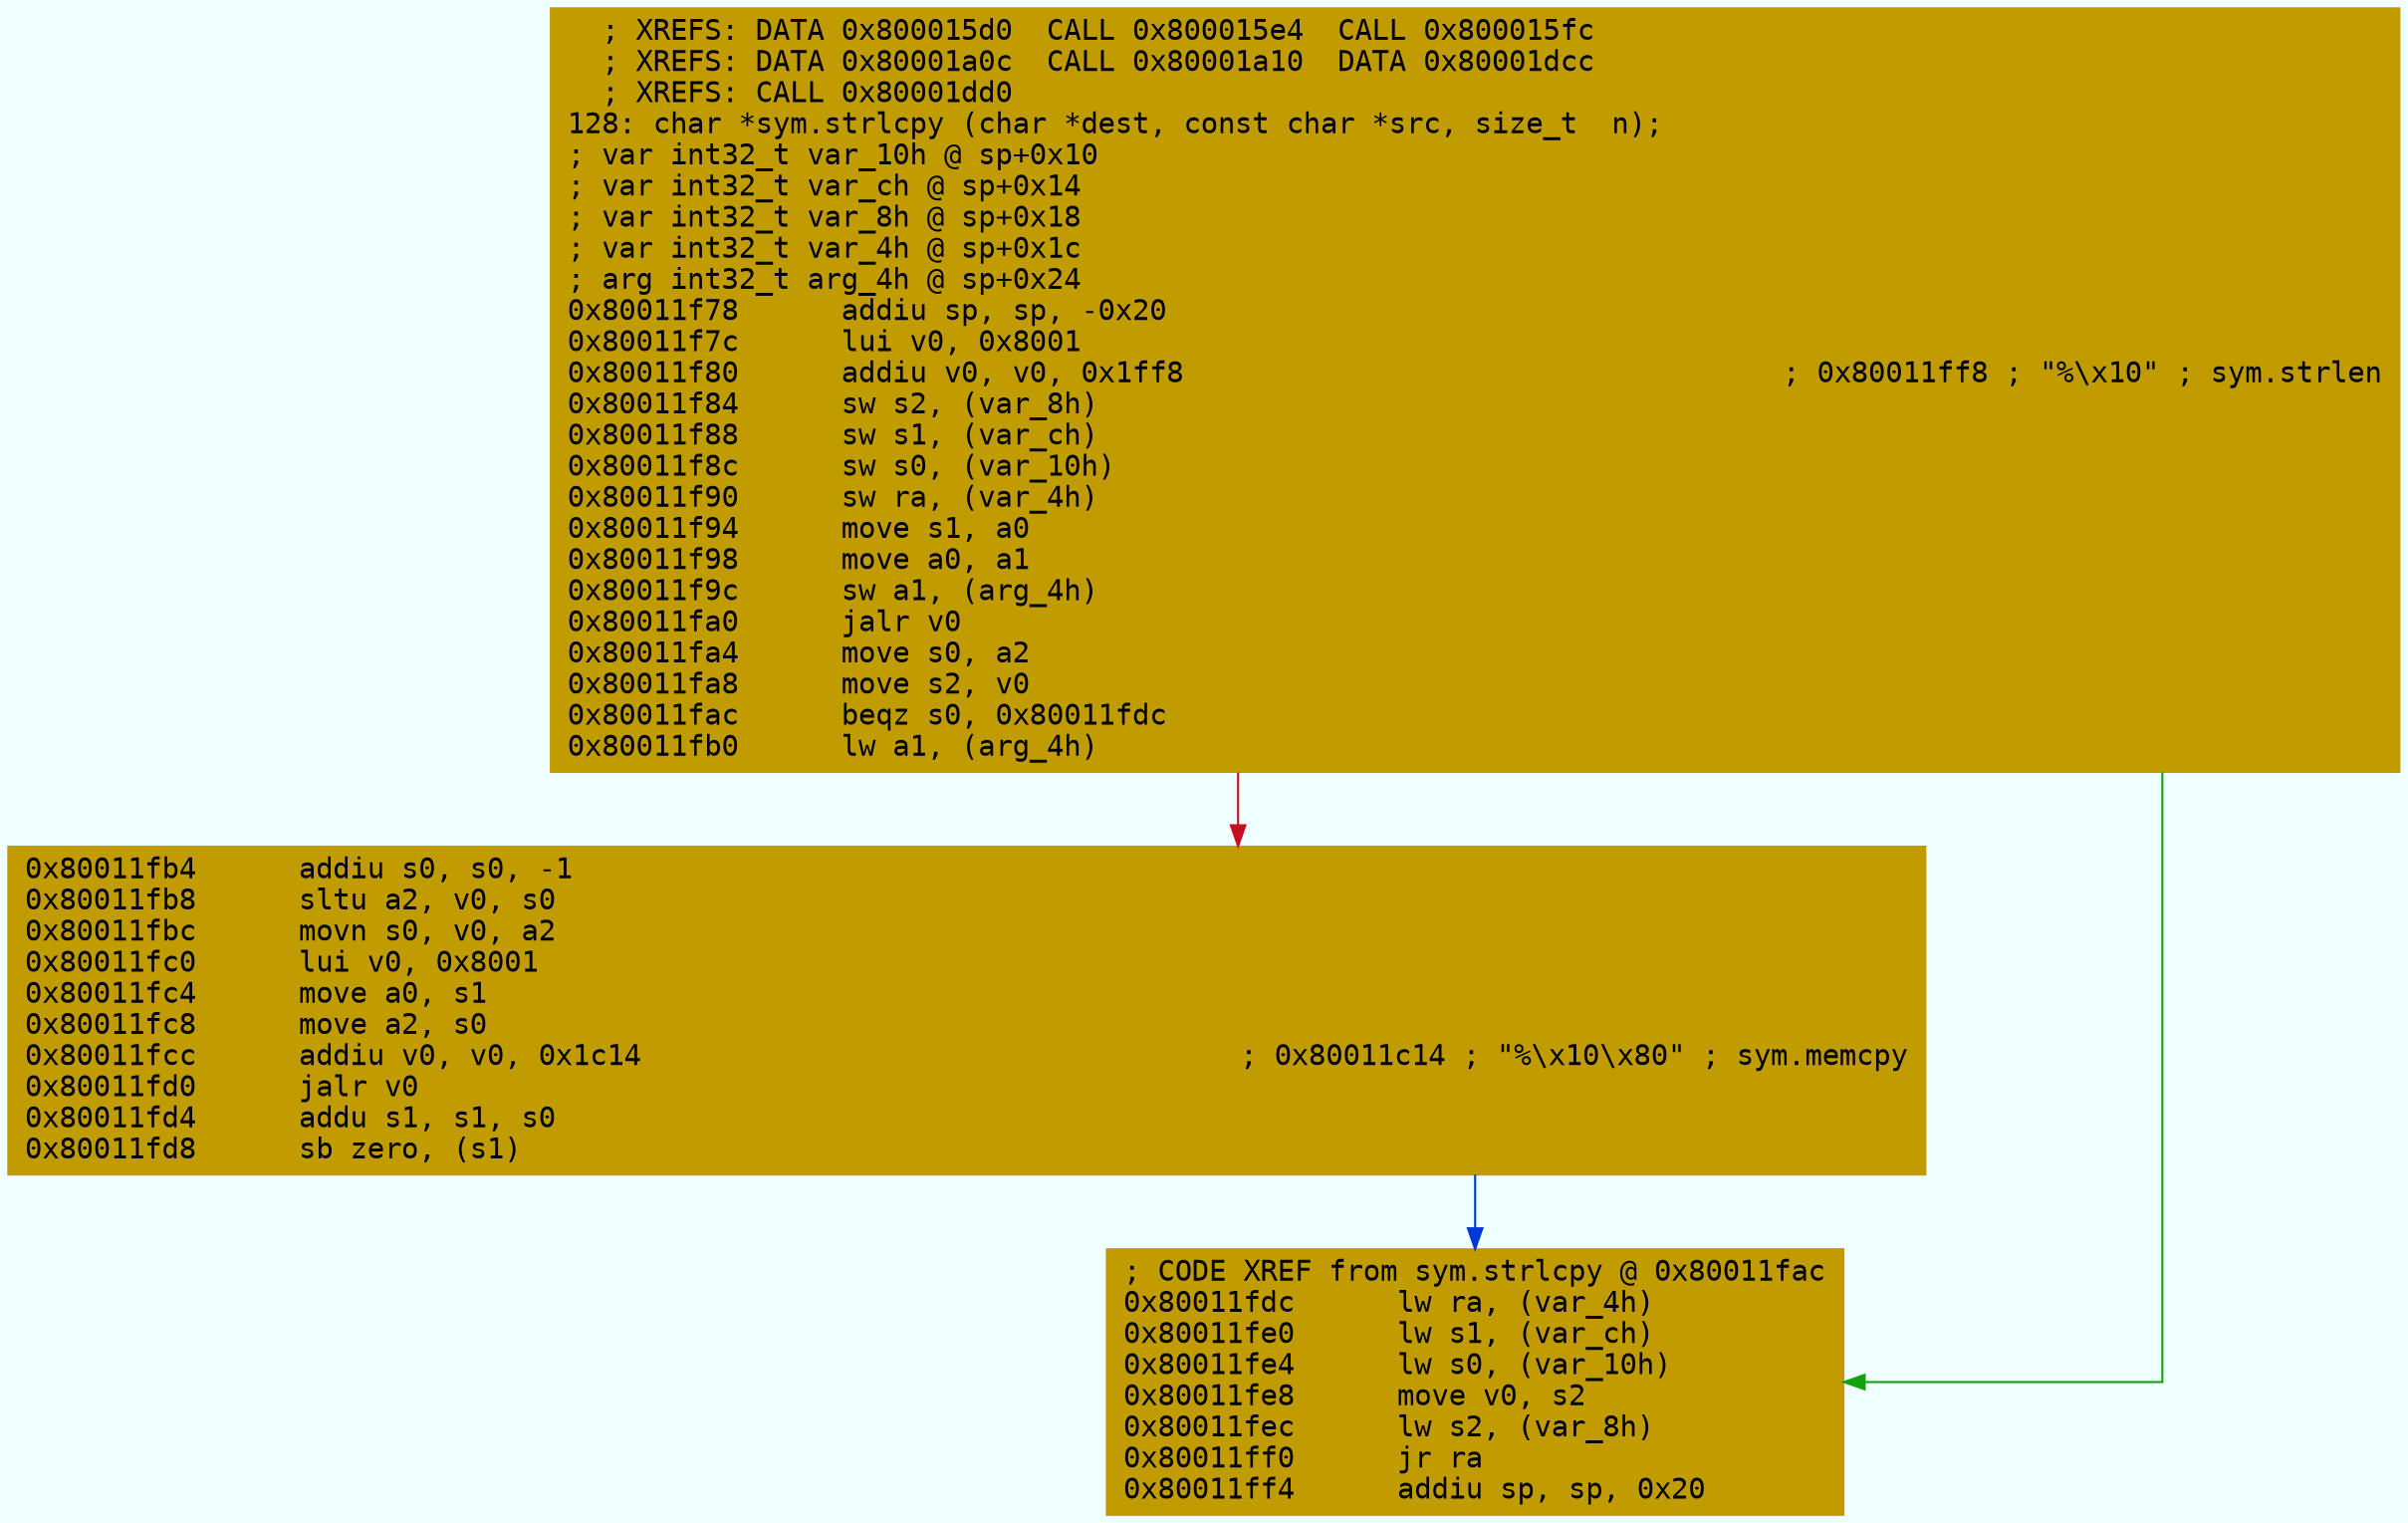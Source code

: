 digraph code {
	graph [bgcolor=azure fontsize=8 fontname="Courier" splines="ortho"];
	node [fillcolor=gray style=filled shape=box];
	edge [arrowhead="normal"];
	"0x80011f78" [URL="sym.strlcpy/0x80011f78", fillcolor="#c19c00",color="#c19c00", fontname="Courier",label="  ; XREFS: DATA 0x800015d0  CALL 0x800015e4  CALL 0x800015fc  \l  ; XREFS: DATA 0x80001a0c  CALL 0x80001a10  DATA 0x80001dcc  \l  ; XREFS: CALL 0x80001dd0  \l128: char *sym.strlcpy (char *dest, const char *src, size_t  n);\l; var int32_t var_10h @ sp+0x10\l; var int32_t var_ch @ sp+0x14\l; var int32_t var_8h @ sp+0x18\l; var int32_t var_4h @ sp+0x1c\l; arg int32_t arg_4h @ sp+0x24\l0x80011f78      addiu sp, sp, -0x20\l0x80011f7c      lui v0, 0x8001\l0x80011f80      addiu v0, v0, 0x1ff8                                   ; 0x80011ff8 ; \"%\\x10\" ; sym.strlen\l0x80011f84      sw s2, (var_8h)\l0x80011f88      sw s1, (var_ch)\l0x80011f8c      sw s0, (var_10h)\l0x80011f90      sw ra, (var_4h)\l0x80011f94      move s1, a0\l0x80011f98      move a0, a1\l0x80011f9c      sw a1, (arg_4h)\l0x80011fa0      jalr v0\l0x80011fa4      move s0, a2\l0x80011fa8      move s2, v0\l0x80011fac      beqz s0, 0x80011fdc\l0x80011fb0      lw a1, (arg_4h)\l"]
	"0x80011fb4" [URL="sym.strlcpy/0x80011fb4", fillcolor="#c19c00",color="#c19c00", fontname="Courier",label="0x80011fb4      addiu s0, s0, -1\l0x80011fb8      sltu a2, v0, s0\l0x80011fbc      movn s0, v0, a2\l0x80011fc0      lui v0, 0x8001\l0x80011fc4      move a0, s1\l0x80011fc8      move a2, s0\l0x80011fcc      addiu v0, v0, 0x1c14                                   ; 0x80011c14 ; \"%\\x10\\x80\" ; sym.memcpy\l0x80011fd0      jalr v0\l0x80011fd4      addu s1, s1, s0\l0x80011fd8      sb zero, (s1)\l"]
	"0x80011fdc" [URL="sym.strlcpy/0x80011fdc", fillcolor="#c19c00",color="#c19c00", fontname="Courier",label="; CODE XREF from sym.strlcpy @ 0x80011fac\l0x80011fdc      lw ra, (var_4h)\l0x80011fe0      lw s1, (var_ch)\l0x80011fe4      lw s0, (var_10h)\l0x80011fe8      move v0, s2\l0x80011fec      lw s2, (var_8h)\l0x80011ff0      jr ra\l0x80011ff4      addiu sp, sp, 0x20\l"]
        "0x80011f78" -> "0x80011fdc" [color="#13a10e"];
        "0x80011f78" -> "0x80011fb4" [color="#c50f1f"];
        "0x80011fb4" -> "0x80011fdc" [color="#0037da"];
}
